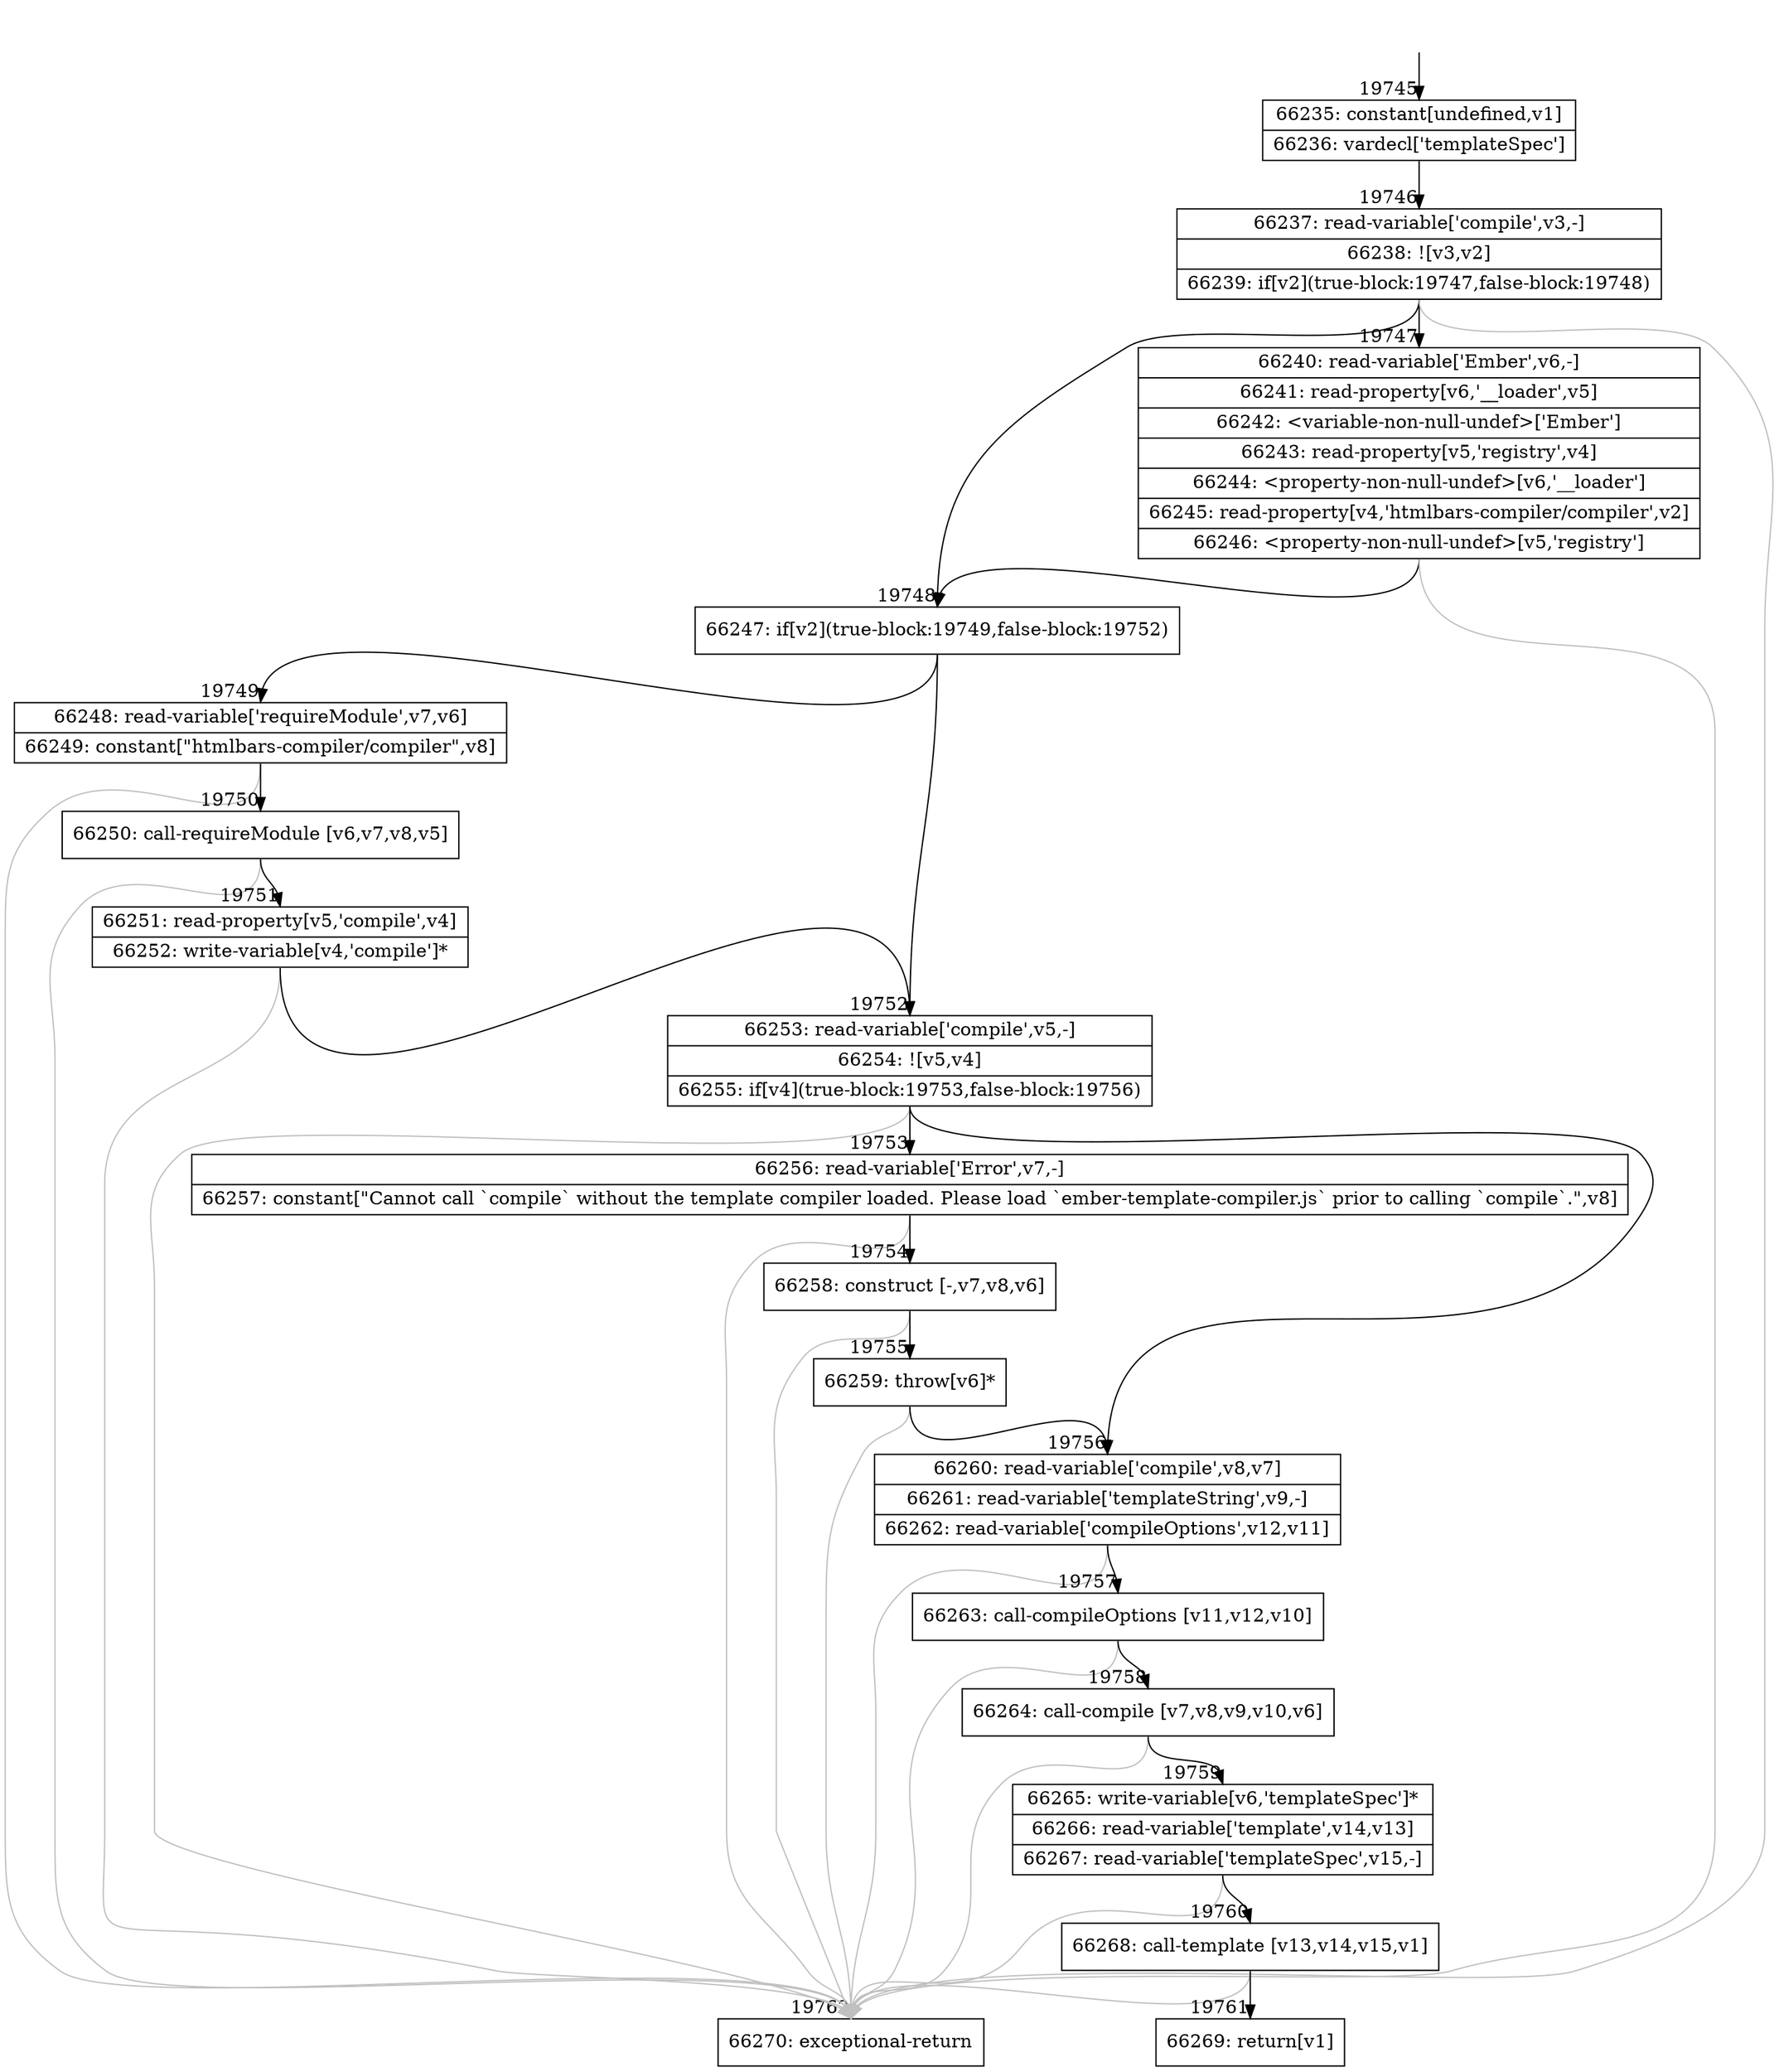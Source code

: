 digraph {
rankdir="TD"
BB_entry1704[shape=none,label=""];
BB_entry1704 -> BB19745 [tailport=s, headport=n, headlabel="    19745"]
BB19745 [shape=record label="{66235: constant[undefined,v1]|66236: vardecl['templateSpec']}" ] 
BB19745 -> BB19746 [tailport=s, headport=n, headlabel="      19746"]
BB19746 [shape=record label="{66237: read-variable['compile',v3,-]|66238: ![v3,v2]|66239: if[v2](true-block:19747,false-block:19748)}" ] 
BB19746 -> BB19748 [tailport=s, headport=n, headlabel="      19748"]
BB19746 -> BB19747 [tailport=s, headport=n, headlabel="      19747"]
BB19746 -> BB19762 [tailport=s, headport=n, color=gray, headlabel="      19762"]
BB19747 [shape=record label="{66240: read-variable['Ember',v6,-]|66241: read-property[v6,'__loader',v5]|66242: \<variable-non-null-undef\>['Ember']|66243: read-property[v5,'registry',v4]|66244: \<property-non-null-undef\>[v6,'__loader']|66245: read-property[v4,'htmlbars-compiler/compiler',v2]|66246: \<property-non-null-undef\>[v5,'registry']}" ] 
BB19747 -> BB19748 [tailport=s, headport=n]
BB19747 -> BB19762 [tailport=s, headport=n, color=gray]
BB19748 [shape=record label="{66247: if[v2](true-block:19749,false-block:19752)}" ] 
BB19748 -> BB19749 [tailport=s, headport=n, headlabel="      19749"]
BB19748 -> BB19752 [tailport=s, headport=n, headlabel="      19752"]
BB19749 [shape=record label="{66248: read-variable['requireModule',v7,v6]|66249: constant[\"htmlbars-compiler/compiler\",v8]}" ] 
BB19749 -> BB19750 [tailport=s, headport=n, headlabel="      19750"]
BB19749 -> BB19762 [tailport=s, headport=n, color=gray]
BB19750 [shape=record label="{66250: call-requireModule [v6,v7,v8,v5]}" ] 
BB19750 -> BB19751 [tailport=s, headport=n, headlabel="      19751"]
BB19750 -> BB19762 [tailport=s, headport=n, color=gray]
BB19751 [shape=record label="{66251: read-property[v5,'compile',v4]|66252: write-variable[v4,'compile']*}" ] 
BB19751 -> BB19752 [tailport=s, headport=n]
BB19751 -> BB19762 [tailport=s, headport=n, color=gray]
BB19752 [shape=record label="{66253: read-variable['compile',v5,-]|66254: ![v5,v4]|66255: if[v4](true-block:19753,false-block:19756)}" ] 
BB19752 -> BB19753 [tailport=s, headport=n, headlabel="      19753"]
BB19752 -> BB19756 [tailport=s, headport=n, headlabel="      19756"]
BB19752 -> BB19762 [tailport=s, headport=n, color=gray]
BB19753 [shape=record label="{66256: read-variable['Error',v7,-]|66257: constant[\"Cannot call `compile` without the template compiler loaded. Please load `ember-template-compiler.js` prior to calling `compile`.\",v8]}" ] 
BB19753 -> BB19754 [tailport=s, headport=n, headlabel="      19754"]
BB19753 -> BB19762 [tailport=s, headport=n, color=gray]
BB19754 [shape=record label="{66258: construct [-,v7,v8,v6]}" ] 
BB19754 -> BB19755 [tailport=s, headport=n, headlabel="      19755"]
BB19754 -> BB19762 [tailport=s, headport=n, color=gray]
BB19755 [shape=record label="{66259: throw[v6]*}" ] 
BB19755 -> BB19756 [tailport=s, headport=n]
BB19755 -> BB19762 [tailport=s, headport=n, color=gray]
BB19756 [shape=record label="{66260: read-variable['compile',v8,v7]|66261: read-variable['templateString',v9,-]|66262: read-variable['compileOptions',v12,v11]}" ] 
BB19756 -> BB19757 [tailport=s, headport=n, headlabel="      19757"]
BB19756 -> BB19762 [tailport=s, headport=n, color=gray]
BB19757 [shape=record label="{66263: call-compileOptions [v11,v12,v10]}" ] 
BB19757 -> BB19758 [tailport=s, headport=n, headlabel="      19758"]
BB19757 -> BB19762 [tailport=s, headport=n, color=gray]
BB19758 [shape=record label="{66264: call-compile [v7,v8,v9,v10,v6]}" ] 
BB19758 -> BB19759 [tailport=s, headport=n, headlabel="      19759"]
BB19758 -> BB19762 [tailport=s, headport=n, color=gray]
BB19759 [shape=record label="{66265: write-variable[v6,'templateSpec']*|66266: read-variable['template',v14,v13]|66267: read-variable['templateSpec',v15,-]}" ] 
BB19759 -> BB19760 [tailport=s, headport=n, headlabel="      19760"]
BB19759 -> BB19762 [tailport=s, headport=n, color=gray]
BB19760 [shape=record label="{66268: call-template [v13,v14,v15,v1]}" ] 
BB19760 -> BB19761 [tailport=s, headport=n, headlabel="      19761"]
BB19760 -> BB19762 [tailport=s, headport=n, color=gray]
BB19761 [shape=record label="{66269: return[v1]}" ] 
BB19762 [shape=record label="{66270: exceptional-return}" ] 
//#$~ 36924
}
